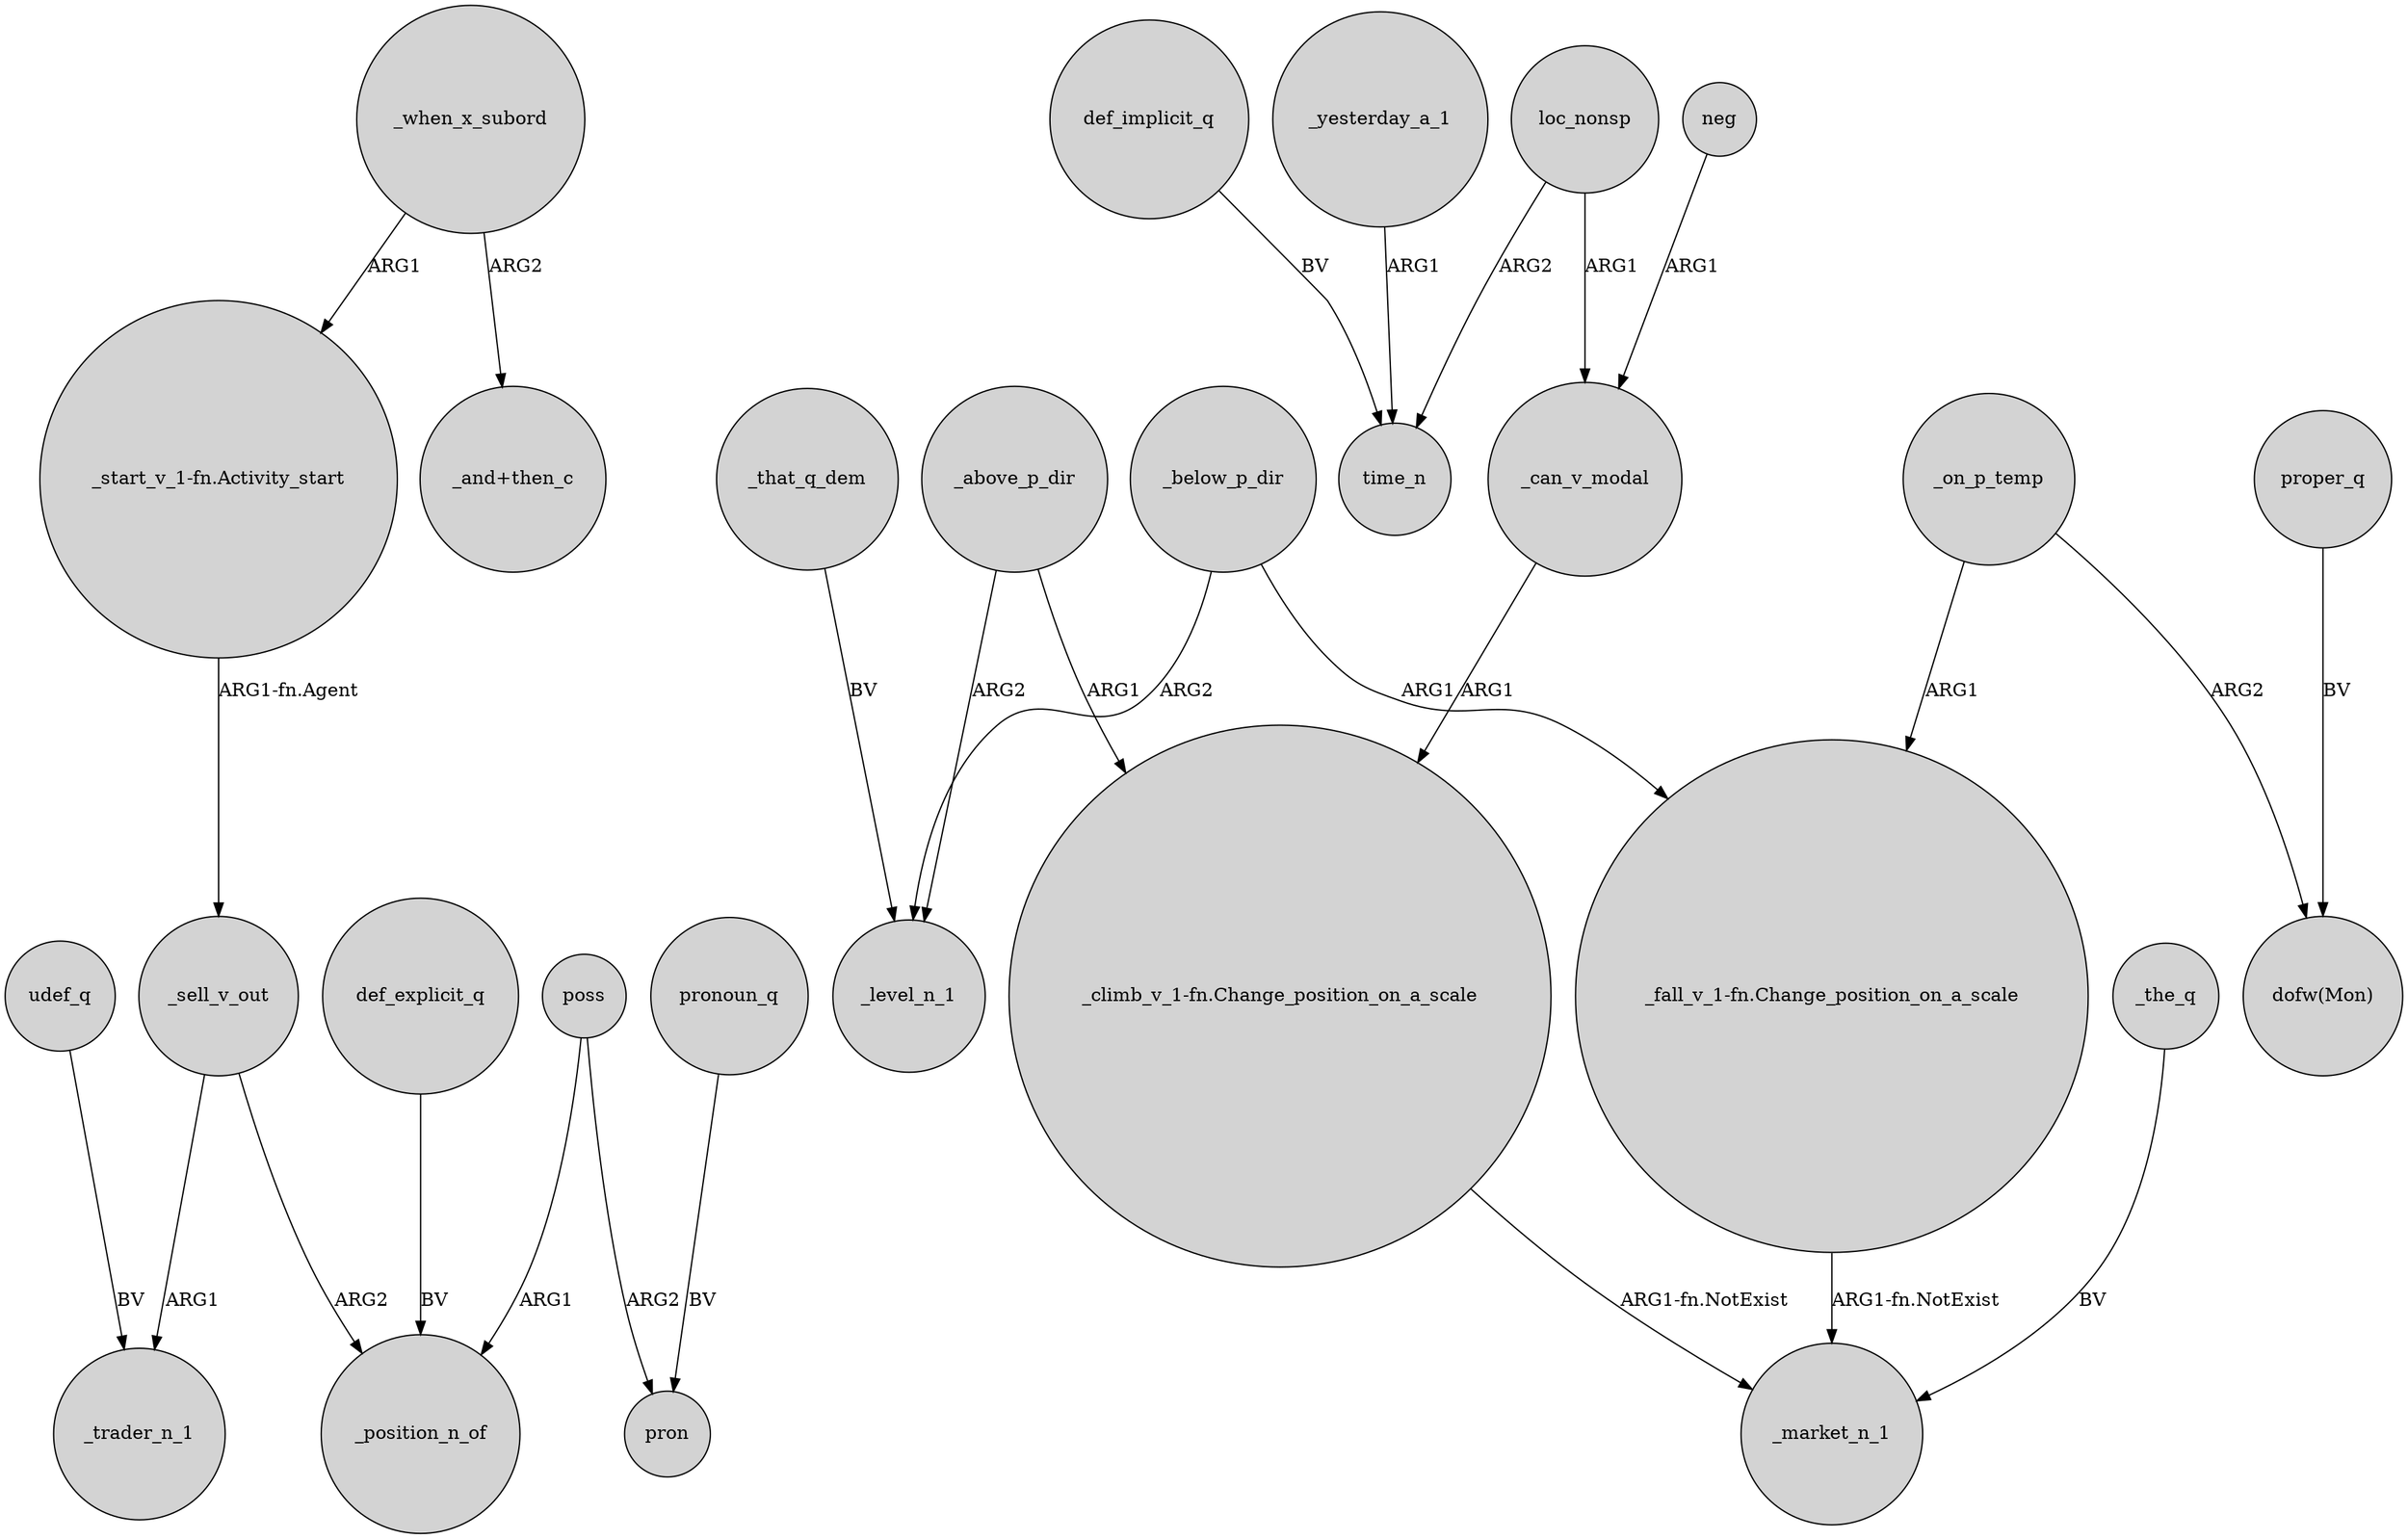 digraph {
	node [shape=circle style=filled]
	_when_x_subord -> "_start_v_1-fn.Activity_start" [label=ARG1]
	_sell_v_out -> _trader_n_1 [label=ARG1]
	_that_q_dem -> _level_n_1 [label=BV]
	_yesterday_a_1 -> time_n [label=ARG1]
	poss -> pron [label=ARG2]
	_when_x_subord -> "_and+then_c" [label=ARG2]
	udef_q -> _trader_n_1 [label=BV]
	_below_p_dir -> _level_n_1 [label=ARG2]
	_can_v_modal -> "_climb_v_1-fn.Change_position_on_a_scale" [label=ARG1]
	_on_p_temp -> "_fall_v_1-fn.Change_position_on_a_scale" [label=ARG1]
	def_explicit_q -> _position_n_of [label=BV]
	loc_nonsp -> _can_v_modal [label=ARG1]
	loc_nonsp -> time_n [label=ARG2]
	pronoun_q -> pron [label=BV]
	"_fall_v_1-fn.Change_position_on_a_scale" -> _market_n_1 [label="ARG1-fn.NotExist"]
	"_start_v_1-fn.Activity_start" -> _sell_v_out [label="ARG1-fn.Agent"]
	proper_q -> "dofw(Mon)" [label=BV]
	"_climb_v_1-fn.Change_position_on_a_scale" -> _market_n_1 [label="ARG1-fn.NotExist"]
	_above_p_dir -> "_climb_v_1-fn.Change_position_on_a_scale" [label=ARG1]
	_on_p_temp -> "dofw(Mon)" [label=ARG2]
	poss -> _position_n_of [label=ARG1]
	_above_p_dir -> _level_n_1 [label=ARG2]
	_sell_v_out -> _position_n_of [label=ARG2]
	_the_q -> _market_n_1 [label=BV]
	neg -> _can_v_modal [label=ARG1]
	_below_p_dir -> "_fall_v_1-fn.Change_position_on_a_scale" [label=ARG1]
	def_implicit_q -> time_n [label=BV]
}
